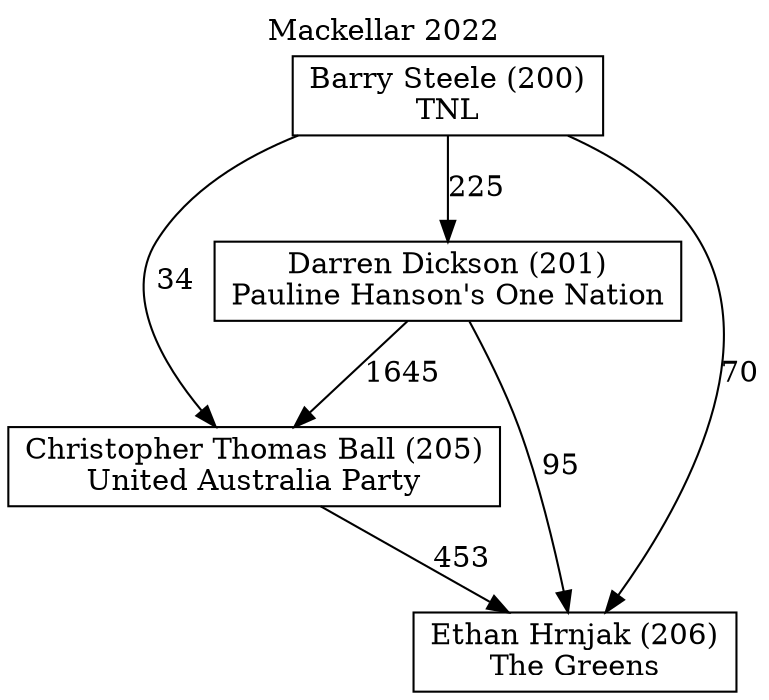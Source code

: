 // House preference flow
digraph "Ethan Hrnjak (206)_Mackellar_2022" {
	graph [label="Mackellar 2022" labelloc=t mclimit=10]
	node [shape=box]
	"Barry Steele (200)" [label="Barry Steele (200)
TNL"]
	"Christopher Thomas Ball (205)" [label="Christopher Thomas Ball (205)
United Australia Party"]
	"Darren Dickson (201)" [label="Darren Dickson (201)
Pauline Hanson's One Nation"]
	"Ethan Hrnjak (206)" [label="Ethan Hrnjak (206)
The Greens"]
	"Barry Steele (200)" -> "Christopher Thomas Ball (205)" [label=34]
	"Barry Steele (200)" -> "Darren Dickson (201)" [label=225]
	"Barry Steele (200)" -> "Ethan Hrnjak (206)" [label=70]
	"Christopher Thomas Ball (205)" -> "Ethan Hrnjak (206)" [label=453]
	"Darren Dickson (201)" -> "Christopher Thomas Ball (205)" [label=1645]
	"Darren Dickson (201)" -> "Ethan Hrnjak (206)" [label=95]
}
